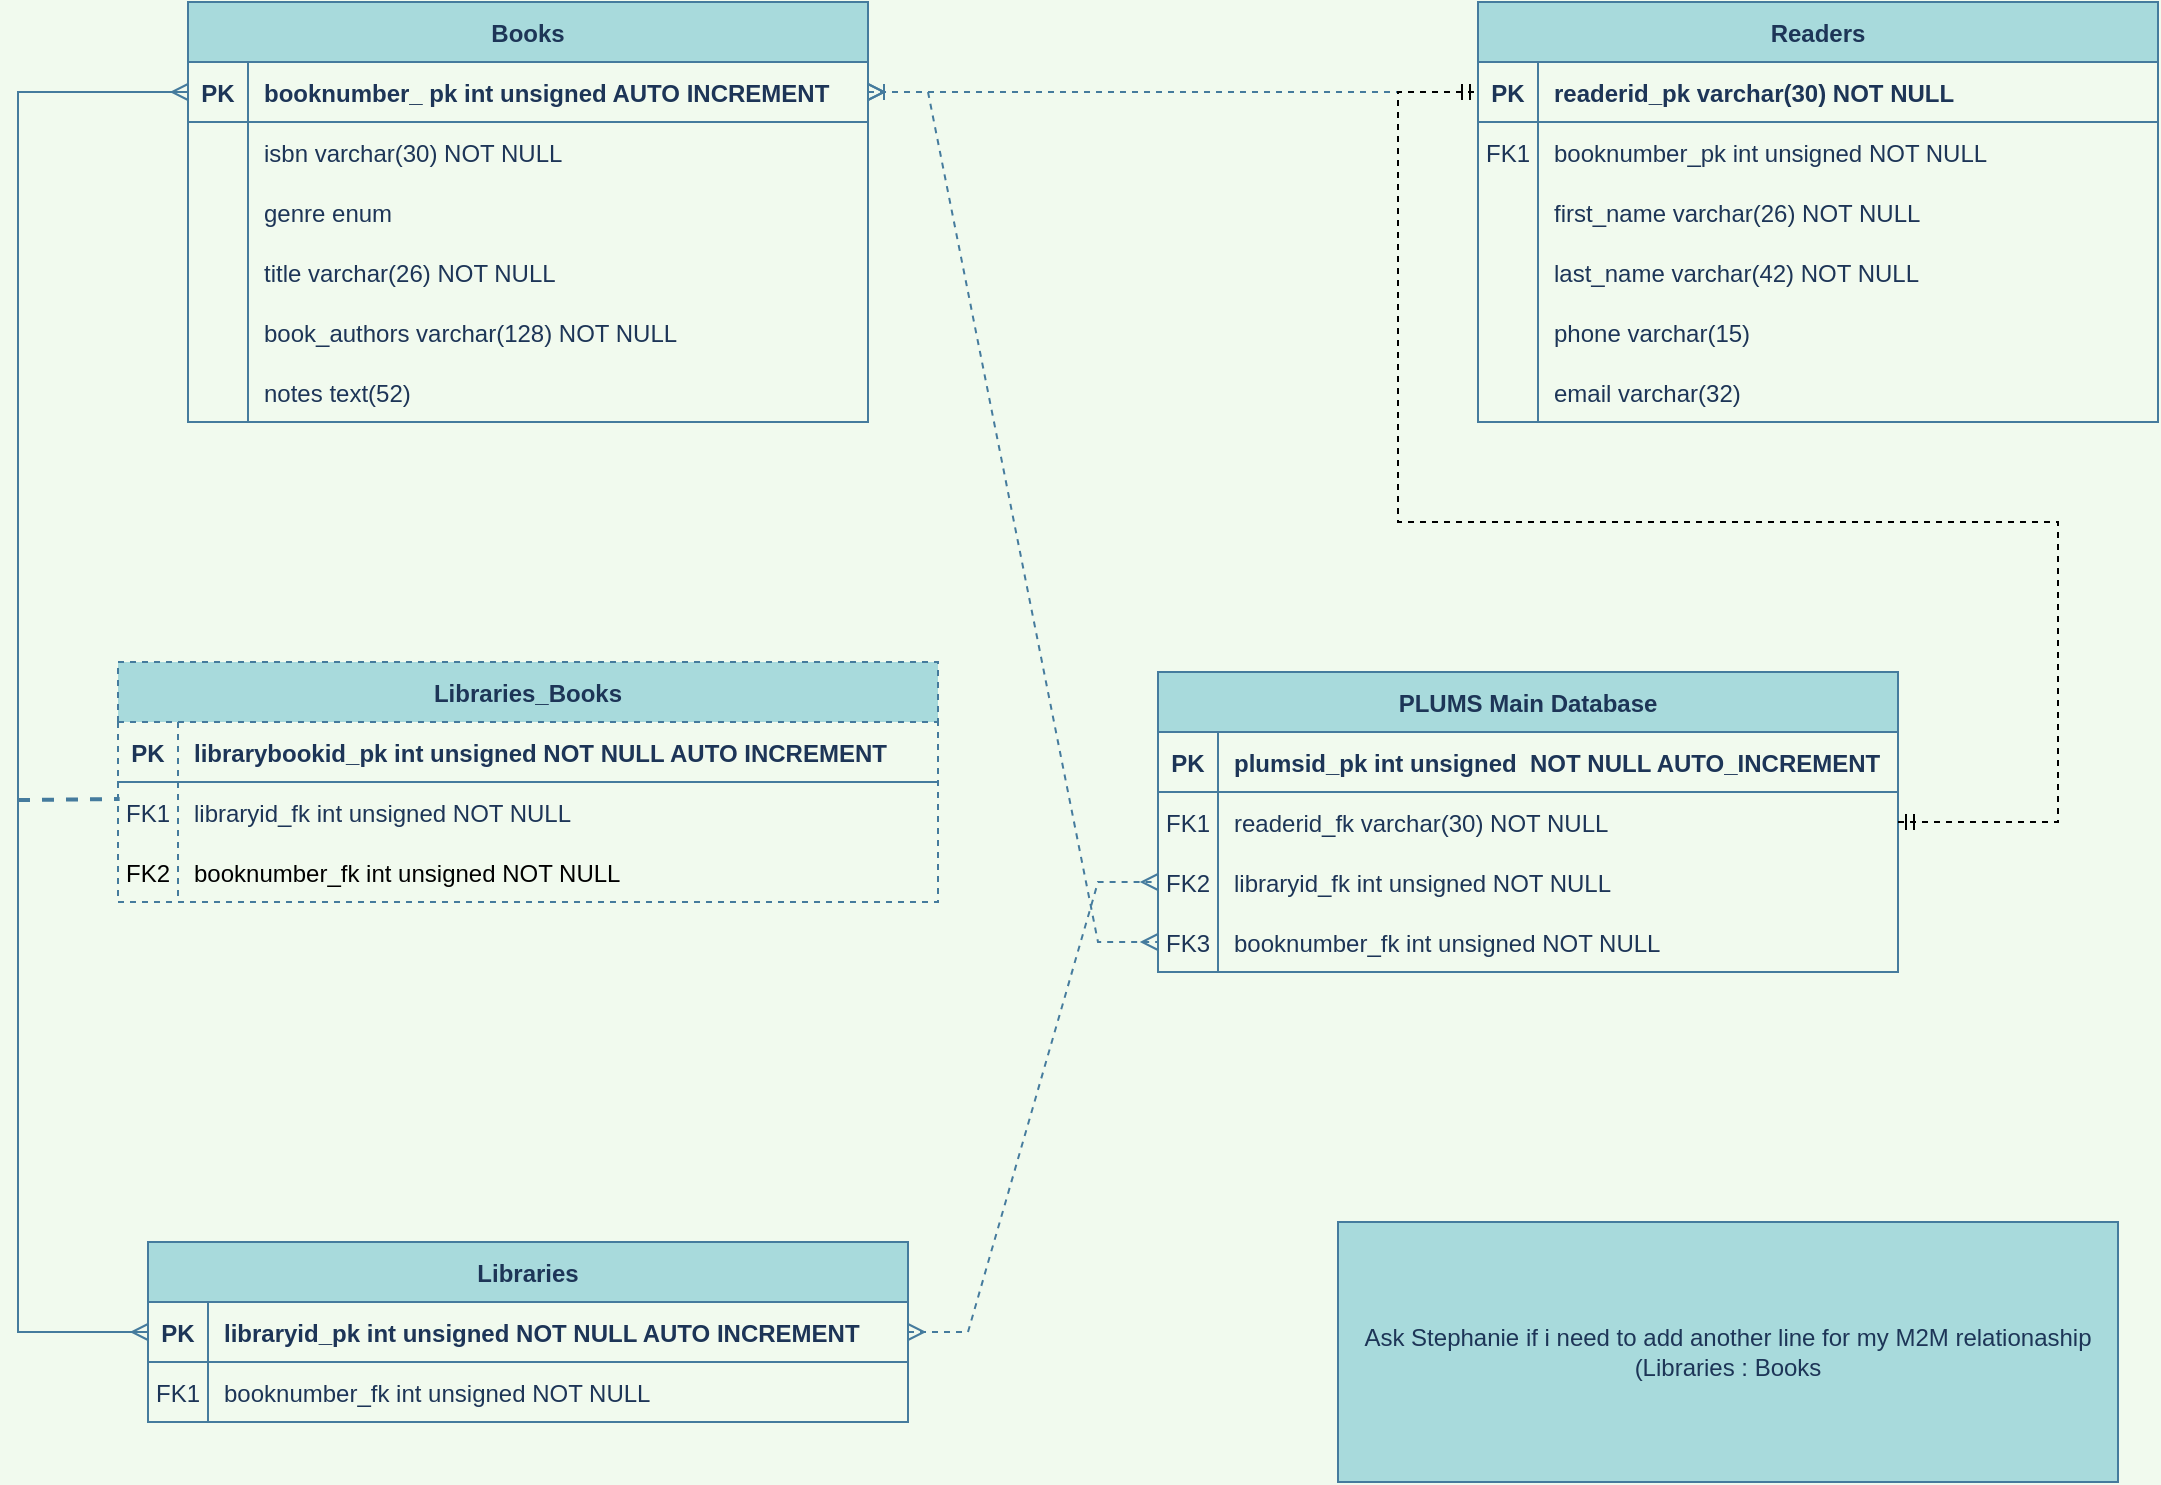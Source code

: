 <mxfile version="20.3.0" type="device"><diagram id="JcVClBlzgXbliVaCouti" name="Original"><mxGraphModel dx="1293" dy="779" grid="1" gridSize="10" guides="1" tooltips="1" connect="1" arrows="1" fold="1" page="1" pageScale="1" pageWidth="1100" pageHeight="850" background="#F1FAEE" math="0" shadow="0"><root><mxCell id="0"/><mxCell id="1" parent="0"/><mxCell id="-IXjWM5p1-uIxQoCe9Jn-77" value="Ask Stephanie if i need to add another line for my M2M relationaship (Libraries : Books" style="rounded=0;whiteSpace=wrap;html=1;strokeColor=#457B9D;fontColor=#1D3557;fillColor=#A8DADC;" parent="1" vertex="1"><mxGeometry x="670" y="640" width="390" height="130" as="geometry"/></mxCell><mxCell id="TLZq3xLd7t5Po26Nq68d-2" value="" style="edgeStyle=orthogonalEdgeStyle;fontSize=12;html=1;endArrow=ERmany;startArrow=ERmany;rounded=0;strokeColor=#457B9D;fontColor=#1D3557;fillColor=#A8DADC;exitX=0;exitY=0.5;exitDx=0;exitDy=0;entryX=0;entryY=0.5;entryDx=0;entryDy=0;" parent="1" source="UynrlQcgMgQX0iD08PY9-2" target="mSaU1a-jOPOYXtZ5UGzE-2" edge="1"><mxGeometry width="100" height="100" relative="1" as="geometry"><mxPoint x="90" y="612" as="sourcePoint"/><mxPoint x="134.22" y="117.31" as="targetPoint"/><Array as="points"><mxPoint x="10" y="695"/><mxPoint x="10" y="75"/></Array></mxGeometry></mxCell><mxCell id="Anw0huRrDDfefSwiczPH-1" value="" style="endArrow=none;html=1;strokeWidth=2;rounded=0;strokeColor=#457B9D;fontColor=#1D3557;fillColor=#A8DADC;dashed=1;entryX=0.002;entryY=0.283;entryDx=0;entryDy=0;entryPerimeter=0;" parent="1" edge="1" target="HUoNJeOXXrr7z0H2Llkl-5"><mxGeometry width="50" height="50" relative="1" as="geometry"><mxPoint x="10" y="429" as="sourcePoint"/><mxPoint x="80" y="429" as="targetPoint"/></mxGeometry></mxCell><mxCell id="y6nBbGl5tpSSRYJaO1py-1" value="" style="edgeStyle=entityRelationEdgeStyle;fontSize=12;html=1;endArrow=none;rounded=0;dashed=1;strokeColor=#457B9D;fontColor=#1D3557;fillColor=#A8DADC;startArrow=ERoneToMany;startFill=0;endFill=0;entryX=0;entryY=0.5;entryDx=0;entryDy=0;" parent="1" source="mSaU1a-jOPOYXtZ5UGzE-2" target="kg8_w0Q97K8l9NPisjEX-2" edge="1"><mxGeometry width="100" height="100" relative="1" as="geometry"><mxPoint x="395" y="115" as="sourcePoint"/><mxPoint x="820" y="115" as="targetPoint"/></mxGeometry></mxCell><mxCell id="OD719izGsOEmzhvPAUZW-2" value="" style="edgeStyle=entityRelationEdgeStyle;fontSize=12;html=1;endArrow=ERmany;startArrow=ERmany;rounded=0;dashed=1;strokeColor=#457B9D;fontColor=#1D3557;fillColor=#A8DADC;entryX=0;entryY=0.5;entryDx=0;entryDy=0;" parent="1" target="Os3-4RHstbFVWeTn3SDb-11" edge="1" source="mSaU1a-jOPOYXtZ5UGzE-2"><mxGeometry width="100" height="100" relative="1" as="geometry"><mxPoint x="395" y="115" as="sourcePoint"/><mxPoint x="440" y="450" as="targetPoint"/></mxGeometry></mxCell><mxCell id="OD719izGsOEmzhvPAUZW-3" value="" style="edgeStyle=entityRelationEdgeStyle;fontSize=12;html=1;endArrow=ERmany;startArrow=ERmany;rounded=0;dashed=1;strokeColor=#457B9D;fontColor=#1D3557;fillColor=#A8DADC;exitX=1;exitY=0.5;exitDx=0;exitDy=0;entryX=0;entryY=0.5;entryDx=0;entryDy=0;" parent="1" source="UynrlQcgMgQX0iD08PY9-2" target="Os3-4RHstbFVWeTn3SDb-8" edge="1"><mxGeometry width="100" height="100" relative="1" as="geometry"><mxPoint x="350" y="615" as="sourcePoint"/><mxPoint x="490" y="430" as="targetPoint"/></mxGeometry></mxCell><mxCell id="Os3-4RHstbFVWeTn3SDb-1" value="PLUMS Main Database" style="shape=table;startSize=30;container=1;collapsible=1;childLayout=tableLayout;fixedRows=1;rowLines=0;fontStyle=1;align=center;resizeLast=1;fillColor=#A8DADC;strokeColor=#457B9D;fontColor=#1D3557;" vertex="1" parent="1"><mxGeometry x="580" y="365" width="370" height="150" as="geometry"/></mxCell><mxCell id="Os3-4RHstbFVWeTn3SDb-2" value="" style="shape=tableRow;horizontal=0;startSize=0;swimlaneHead=0;swimlaneBody=0;fillColor=none;collapsible=0;dropTarget=0;points=[[0,0.5],[1,0.5]];portConstraint=eastwest;top=0;left=0;right=0;bottom=1;strokeColor=#457B9D;fontColor=#1D3557;" vertex="1" parent="Os3-4RHstbFVWeTn3SDb-1"><mxGeometry y="30" width="370" height="30" as="geometry"/></mxCell><mxCell id="Os3-4RHstbFVWeTn3SDb-3" value="PK" style="shape=partialRectangle;connectable=0;fillColor=none;top=0;left=0;bottom=0;right=0;fontStyle=1;overflow=hidden;strokeColor=#457B9D;fontColor=#1D3557;" vertex="1" parent="Os3-4RHstbFVWeTn3SDb-2"><mxGeometry width="30" height="30" as="geometry"><mxRectangle width="30" height="30" as="alternateBounds"/></mxGeometry></mxCell><mxCell id="Os3-4RHstbFVWeTn3SDb-4" value="plumsid_pk int unsigned  NOT NULL AUTO_INCREMENT" style="shape=partialRectangle;connectable=0;fillColor=none;top=0;left=0;bottom=0;right=0;align=left;spacingLeft=6;fontStyle=1;overflow=hidden;strokeColor=#457B9D;fontColor=#1D3557;" vertex="1" parent="Os3-4RHstbFVWeTn3SDb-2"><mxGeometry x="30" width="340" height="30" as="geometry"><mxRectangle width="340" height="30" as="alternateBounds"/></mxGeometry></mxCell><mxCell id="Os3-4RHstbFVWeTn3SDb-5" value="" style="shape=tableRow;horizontal=0;startSize=0;swimlaneHead=0;swimlaneBody=0;fillColor=none;collapsible=0;dropTarget=0;points=[[0,0.5],[1,0.5]];portConstraint=eastwest;top=0;left=0;right=0;bottom=0;strokeColor=#457B9D;fontColor=#1D3557;" vertex="1" parent="Os3-4RHstbFVWeTn3SDb-1"><mxGeometry y="60" width="370" height="30" as="geometry"/></mxCell><mxCell id="Os3-4RHstbFVWeTn3SDb-6" value="FK1" style="shape=partialRectangle;connectable=0;fillColor=none;top=0;left=0;bottom=0;right=0;fontStyle=0;overflow=hidden;strokeColor=#457B9D;fontColor=#1D3557;" vertex="1" parent="Os3-4RHstbFVWeTn3SDb-5"><mxGeometry width="30" height="30" as="geometry"><mxRectangle width="30" height="30" as="alternateBounds"/></mxGeometry></mxCell><mxCell id="Os3-4RHstbFVWeTn3SDb-7" value="readerid_fk varchar(30) NOT NULL" style="shape=partialRectangle;connectable=0;fillColor=none;top=0;left=0;bottom=0;right=0;align=left;spacingLeft=6;fontStyle=0;overflow=hidden;strokeColor=#457B9D;fontColor=#1D3557;" vertex="1" parent="Os3-4RHstbFVWeTn3SDb-5"><mxGeometry x="30" width="340" height="30" as="geometry"><mxRectangle width="340" height="30" as="alternateBounds"/></mxGeometry></mxCell><mxCell id="Os3-4RHstbFVWeTn3SDb-8" value="" style="shape=tableRow;horizontal=0;startSize=0;swimlaneHead=0;swimlaneBody=0;fillColor=none;collapsible=0;dropTarget=0;points=[[0,0.5],[1,0.5]];portConstraint=eastwest;top=0;left=0;right=0;bottom=0;strokeColor=#457B9D;fontColor=#1D3557;" vertex="1" parent="Os3-4RHstbFVWeTn3SDb-1"><mxGeometry y="90" width="370" height="30" as="geometry"/></mxCell><mxCell id="Os3-4RHstbFVWeTn3SDb-9" value="FK2" style="shape=partialRectangle;connectable=0;fillColor=none;top=0;left=0;bottom=0;right=0;fontStyle=0;overflow=hidden;strokeColor=#457B9D;fontColor=#1D3557;" vertex="1" parent="Os3-4RHstbFVWeTn3SDb-8"><mxGeometry width="30" height="30" as="geometry"><mxRectangle width="30" height="30" as="alternateBounds"/></mxGeometry></mxCell><mxCell id="Os3-4RHstbFVWeTn3SDb-10" value="libraryid_fk int unsigned NOT NULL" style="shape=partialRectangle;connectable=0;fillColor=none;top=0;left=0;bottom=0;right=0;align=left;spacingLeft=6;fontStyle=0;overflow=hidden;strokeColor=#457B9D;fontColor=#1D3557;" vertex="1" parent="Os3-4RHstbFVWeTn3SDb-8"><mxGeometry x="30" width="340" height="30" as="geometry"><mxRectangle width="340" height="30" as="alternateBounds"/></mxGeometry></mxCell><mxCell id="Os3-4RHstbFVWeTn3SDb-11" value="" style="shape=tableRow;horizontal=0;startSize=0;swimlaneHead=0;swimlaneBody=0;fillColor=none;collapsible=0;dropTarget=0;points=[[0,0.5],[1,0.5]];portConstraint=eastwest;top=0;left=0;right=0;bottom=0;strokeColor=#457B9D;fontColor=#1D3557;" vertex="1" parent="Os3-4RHstbFVWeTn3SDb-1"><mxGeometry y="120" width="370" height="30" as="geometry"/></mxCell><mxCell id="Os3-4RHstbFVWeTn3SDb-12" value="FK3" style="shape=partialRectangle;connectable=0;fillColor=none;top=0;left=0;bottom=0;right=0;fontStyle=0;overflow=hidden;strokeColor=#457B9D;fontColor=#1D3557;" vertex="1" parent="Os3-4RHstbFVWeTn3SDb-11"><mxGeometry width="30" height="30" as="geometry"><mxRectangle width="30" height="30" as="alternateBounds"/></mxGeometry></mxCell><mxCell id="Os3-4RHstbFVWeTn3SDb-13" value="booknumber_fk int unsigned NOT NULL" style="shape=partialRectangle;connectable=0;fillColor=none;top=0;left=0;bottom=0;right=0;align=left;spacingLeft=6;fontStyle=0;overflow=hidden;strokeColor=#457B9D;fontColor=#1D3557;" vertex="1" parent="Os3-4RHstbFVWeTn3SDb-11"><mxGeometry x="30" width="340" height="30" as="geometry"><mxRectangle width="340" height="30" as="alternateBounds"/></mxGeometry></mxCell><mxCell id="Os3-4RHstbFVWeTn3SDb-14" value="" style="edgeStyle=orthogonalEdgeStyle;fontSize=12;html=1;endArrow=ERmandOne;startArrow=ERmandOne;rounded=0;dashed=1;entryX=0;entryY=0.5;entryDx=0;entryDy=0;" edge="1" parent="1" source="Os3-4RHstbFVWeTn3SDb-5" target="kg8_w0Q97K8l9NPisjEX-2"><mxGeometry width="100" height="100" relative="1" as="geometry"><mxPoint x="970" y="440" as="sourcePoint"/><mxPoint x="820" y="145" as="targetPoint"/><Array as="points"><mxPoint x="1030" y="440"/><mxPoint x="1030" y="290"/><mxPoint x="700" y="290"/><mxPoint x="700" y="75"/></Array></mxGeometry></mxCell><mxCell id="kg8_w0Q97K8l9NPisjEX-1" value="Readers" style="shape=table;startSize=30;container=1;collapsible=1;childLayout=tableLayout;fixedRows=1;rowLines=0;fontStyle=1;align=center;resizeLast=1;fillColor=#A8DADC;strokeColor=#457B9D;fontColor=#1D3557;" vertex="1" parent="1"><mxGeometry x="740" y="30" width="340" height="210" as="geometry"/></mxCell><mxCell id="kg8_w0Q97K8l9NPisjEX-2" value="" style="shape=partialRectangle;collapsible=0;dropTarget=0;pointerEvents=0;fillColor=none;points=[[0,0.5],[1,0.5]];portConstraint=eastwest;top=0;left=0;right=0;bottom=1;strokeColor=#457B9D;fontColor=#1D3557;" vertex="1" parent="kg8_w0Q97K8l9NPisjEX-1"><mxGeometry y="30" width="340" height="30" as="geometry"/></mxCell><mxCell id="kg8_w0Q97K8l9NPisjEX-3" value="PK" style="shape=partialRectangle;overflow=hidden;connectable=0;fillColor=none;top=0;left=0;bottom=0;right=0;fontStyle=1;strokeColor=#457B9D;fontColor=#1D3557;" vertex="1" parent="kg8_w0Q97K8l9NPisjEX-2"><mxGeometry width="30" height="30" as="geometry"><mxRectangle width="30" height="30" as="alternateBounds"/></mxGeometry></mxCell><mxCell id="kg8_w0Q97K8l9NPisjEX-4" value="readerid_pk varchar(30) NOT NULL" style="shape=partialRectangle;overflow=hidden;connectable=0;fillColor=none;top=0;left=0;bottom=0;right=0;align=left;spacingLeft=6;fontStyle=1;strokeColor=#457B9D;fontColor=#1D3557;" vertex="1" parent="kg8_w0Q97K8l9NPisjEX-2"><mxGeometry x="30" width="310" height="30" as="geometry"><mxRectangle width="310" height="30" as="alternateBounds"/></mxGeometry></mxCell><mxCell id="kg8_w0Q97K8l9NPisjEX-5" value="" style="shape=partialRectangle;collapsible=0;dropTarget=0;pointerEvents=0;fillColor=none;points=[[0,0.5],[1,0.5]];portConstraint=eastwest;top=0;left=0;right=0;bottom=0;strokeColor=#457B9D;fontColor=#1D3557;" vertex="1" parent="kg8_w0Q97K8l9NPisjEX-1"><mxGeometry y="60" width="340" height="30" as="geometry"/></mxCell><mxCell id="kg8_w0Q97K8l9NPisjEX-6" value="FK1" style="shape=partialRectangle;overflow=hidden;connectable=0;fillColor=none;top=0;left=0;bottom=0;right=0;strokeColor=#457B9D;fontColor=#1D3557;" vertex="1" parent="kg8_w0Q97K8l9NPisjEX-5"><mxGeometry width="30" height="30" as="geometry"><mxRectangle width="30" height="30" as="alternateBounds"/></mxGeometry></mxCell><mxCell id="kg8_w0Q97K8l9NPisjEX-7" value="booknumber_pk int unsigned NOT NULL" style="shape=partialRectangle;overflow=hidden;connectable=0;fillColor=none;top=0;left=0;bottom=0;right=0;align=left;spacingLeft=6;strokeColor=#457B9D;fontColor=#1D3557;" vertex="1" parent="kg8_w0Q97K8l9NPisjEX-5"><mxGeometry x="30" width="310" height="30" as="geometry"><mxRectangle width="310" height="30" as="alternateBounds"/></mxGeometry></mxCell><mxCell id="kg8_w0Q97K8l9NPisjEX-8" value="" style="shape=tableRow;horizontal=0;startSize=0;swimlaneHead=0;swimlaneBody=0;fillColor=none;collapsible=0;dropTarget=0;points=[[0,0.5],[1,0.5]];portConstraint=eastwest;top=0;left=0;right=0;bottom=0;strokeColor=#457B9D;fontColor=#1D3557;" vertex="1" parent="kg8_w0Q97K8l9NPisjEX-1"><mxGeometry y="90" width="340" height="30" as="geometry"/></mxCell><mxCell id="kg8_w0Q97K8l9NPisjEX-9" value="" style="shape=partialRectangle;connectable=0;fillColor=none;top=0;left=0;bottom=0;right=0;editable=1;overflow=hidden;strokeColor=#457B9D;fontColor=#1D3557;" vertex="1" parent="kg8_w0Q97K8l9NPisjEX-8"><mxGeometry width="30" height="30" as="geometry"><mxRectangle width="30" height="30" as="alternateBounds"/></mxGeometry></mxCell><mxCell id="kg8_w0Q97K8l9NPisjEX-10" value="first_name varchar(26) NOT NULL" style="shape=partialRectangle;connectable=0;fillColor=none;top=0;left=0;bottom=0;right=0;align=left;spacingLeft=6;overflow=hidden;strokeColor=#457B9D;fontColor=#1D3557;" vertex="1" parent="kg8_w0Q97K8l9NPisjEX-8"><mxGeometry x="30" width="310" height="30" as="geometry"><mxRectangle width="310" height="30" as="alternateBounds"/></mxGeometry></mxCell><mxCell id="kg8_w0Q97K8l9NPisjEX-11" value="" style="shape=tableRow;horizontal=0;startSize=0;swimlaneHead=0;swimlaneBody=0;fillColor=none;collapsible=0;dropTarget=0;points=[[0,0.5],[1,0.5]];portConstraint=eastwest;top=0;left=0;right=0;bottom=0;strokeColor=#457B9D;fontColor=#1D3557;" vertex="1" parent="kg8_w0Q97K8l9NPisjEX-1"><mxGeometry y="120" width="340" height="30" as="geometry"/></mxCell><mxCell id="kg8_w0Q97K8l9NPisjEX-12" value="" style="shape=partialRectangle;connectable=0;fillColor=none;top=0;left=0;bottom=0;right=0;editable=1;overflow=hidden;strokeColor=#457B9D;fontColor=#1D3557;" vertex="1" parent="kg8_w0Q97K8l9NPisjEX-11"><mxGeometry width="30" height="30" as="geometry"><mxRectangle width="30" height="30" as="alternateBounds"/></mxGeometry></mxCell><mxCell id="kg8_w0Q97K8l9NPisjEX-13" value="last_name varchar(42) NOT NULL" style="shape=partialRectangle;connectable=0;fillColor=none;top=0;left=0;bottom=0;right=0;align=left;spacingLeft=6;overflow=hidden;strokeColor=#457B9D;fontColor=#1D3557;" vertex="1" parent="kg8_w0Q97K8l9NPisjEX-11"><mxGeometry x="30" width="310" height="30" as="geometry"><mxRectangle width="310" height="30" as="alternateBounds"/></mxGeometry></mxCell><mxCell id="kg8_w0Q97K8l9NPisjEX-14" value="" style="shape=tableRow;horizontal=0;startSize=0;swimlaneHead=0;swimlaneBody=0;fillColor=none;collapsible=0;dropTarget=0;points=[[0,0.5],[1,0.5]];portConstraint=eastwest;top=0;left=0;right=0;bottom=0;strokeColor=#457B9D;fontColor=#1D3557;" vertex="1" parent="kg8_w0Q97K8l9NPisjEX-1"><mxGeometry y="150" width="340" height="30" as="geometry"/></mxCell><mxCell id="kg8_w0Q97K8l9NPisjEX-15" value="" style="shape=partialRectangle;connectable=0;fillColor=none;top=0;left=0;bottom=0;right=0;editable=1;overflow=hidden;strokeColor=#457B9D;fontColor=#1D3557;" vertex="1" parent="kg8_w0Q97K8l9NPisjEX-14"><mxGeometry width="30" height="30" as="geometry"><mxRectangle width="30" height="30" as="alternateBounds"/></mxGeometry></mxCell><mxCell id="kg8_w0Q97K8l9NPisjEX-16" value="phone varchar(15)" style="shape=partialRectangle;connectable=0;fillColor=none;top=0;left=0;bottom=0;right=0;align=left;spacingLeft=6;overflow=hidden;strokeColor=#457B9D;fontColor=#1D3557;" vertex="1" parent="kg8_w0Q97K8l9NPisjEX-14"><mxGeometry x="30" width="310" height="30" as="geometry"><mxRectangle width="310" height="30" as="alternateBounds"/></mxGeometry></mxCell><mxCell id="kg8_w0Q97K8l9NPisjEX-17" value="" style="shape=tableRow;horizontal=0;startSize=0;swimlaneHead=0;swimlaneBody=0;fillColor=none;collapsible=0;dropTarget=0;points=[[0,0.5],[1,0.5]];portConstraint=eastwest;top=0;left=0;right=0;bottom=0;strokeColor=#457B9D;fontColor=#1D3557;" vertex="1" parent="kg8_w0Q97K8l9NPisjEX-1"><mxGeometry y="180" width="340" height="30" as="geometry"/></mxCell><mxCell id="kg8_w0Q97K8l9NPisjEX-18" value="" style="shape=partialRectangle;connectable=0;fillColor=none;top=0;left=0;bottom=0;right=0;editable=1;overflow=hidden;strokeColor=#457B9D;fontColor=#1D3557;" vertex="1" parent="kg8_w0Q97K8l9NPisjEX-17"><mxGeometry width="30" height="30" as="geometry"><mxRectangle width="30" height="30" as="alternateBounds"/></mxGeometry></mxCell><mxCell id="kg8_w0Q97K8l9NPisjEX-19" value="email varchar(32)" style="shape=partialRectangle;connectable=0;fillColor=none;top=0;left=0;bottom=0;right=0;align=left;spacingLeft=6;overflow=hidden;strokeColor=#457B9D;fontColor=#1D3557;" vertex="1" parent="kg8_w0Q97K8l9NPisjEX-17"><mxGeometry x="30" width="310" height="30" as="geometry"><mxRectangle width="310" height="30" as="alternateBounds"/></mxGeometry></mxCell><mxCell id="UynrlQcgMgQX0iD08PY9-1" value="Libraries" style="shape=table;startSize=30;container=1;collapsible=1;childLayout=tableLayout;fixedRows=1;rowLines=0;fontStyle=1;align=center;resizeLast=1;fillColor=#A8DADC;strokeColor=#457B9D;fontColor=#1D3557;" vertex="1" parent="1"><mxGeometry x="75" y="650" width="380" height="90" as="geometry"/></mxCell><mxCell id="UynrlQcgMgQX0iD08PY9-2" value="" style="shape=partialRectangle;collapsible=0;dropTarget=0;pointerEvents=0;fillColor=none;points=[[0,0.5],[1,0.5]];portConstraint=eastwest;top=0;left=0;right=0;bottom=1;strokeColor=#457B9D;fontColor=#1D3557;" vertex="1" parent="UynrlQcgMgQX0iD08PY9-1"><mxGeometry y="30" width="380" height="30" as="geometry"/></mxCell><mxCell id="UynrlQcgMgQX0iD08PY9-3" value="PK" style="shape=partialRectangle;overflow=hidden;connectable=0;fillColor=none;top=0;left=0;bottom=0;right=0;fontStyle=1;strokeColor=#457B9D;fontColor=#1D3557;" vertex="1" parent="UynrlQcgMgQX0iD08PY9-2"><mxGeometry width="30" height="30" as="geometry"><mxRectangle width="30" height="30" as="alternateBounds"/></mxGeometry></mxCell><mxCell id="UynrlQcgMgQX0iD08PY9-4" value="libraryid_pk int unsigned NOT NULL AUTO INCREMENT" style="shape=partialRectangle;overflow=hidden;connectable=0;fillColor=none;top=0;left=0;bottom=0;right=0;align=left;spacingLeft=6;fontStyle=1;strokeColor=#457B9D;fontColor=#1D3557;" vertex="1" parent="UynrlQcgMgQX0iD08PY9-2"><mxGeometry x="30" width="350" height="30" as="geometry"><mxRectangle width="350" height="30" as="alternateBounds"/></mxGeometry></mxCell><mxCell id="UynrlQcgMgQX0iD08PY9-5" value="" style="shape=partialRectangle;collapsible=0;dropTarget=0;pointerEvents=0;fillColor=none;points=[[0,0.5],[1,0.5]];portConstraint=eastwest;top=0;left=0;right=0;bottom=0;strokeColor=#457B9D;fontColor=#1D3557;" vertex="1" parent="UynrlQcgMgQX0iD08PY9-1"><mxGeometry y="60" width="380" height="30" as="geometry"/></mxCell><mxCell id="UynrlQcgMgQX0iD08PY9-6" value="FK1" style="shape=partialRectangle;overflow=hidden;connectable=0;fillColor=none;top=0;left=0;bottom=0;right=0;strokeColor=#457B9D;fontColor=#1D3557;" vertex="1" parent="UynrlQcgMgQX0iD08PY9-5"><mxGeometry width="30" height="30" as="geometry"><mxRectangle width="30" height="30" as="alternateBounds"/></mxGeometry></mxCell><mxCell id="UynrlQcgMgQX0iD08PY9-7" value="booknumber_fk int unsigned NOT NULL" style="shape=partialRectangle;overflow=hidden;connectable=0;fillColor=none;top=0;left=0;bottom=0;right=0;align=left;spacingLeft=6;strokeColor=#457B9D;fontColor=#1D3557;" vertex="1" parent="UynrlQcgMgQX0iD08PY9-5"><mxGeometry x="30" width="350" height="30" as="geometry"><mxRectangle width="350" height="30" as="alternateBounds"/></mxGeometry></mxCell><mxCell id="HUoNJeOXXrr7z0H2Llkl-1" value="Libraries_Books" style="shape=table;startSize=30;container=1;collapsible=1;childLayout=tableLayout;fixedRows=1;rowLines=0;fontStyle=1;align=center;resizeLast=1;dashed=1;fillColor=#A8DADC;strokeColor=#457B9D;fontColor=#1D3557;" vertex="1" parent="1"><mxGeometry x="60" y="360" width="410" height="120" as="geometry"/></mxCell><mxCell id="HUoNJeOXXrr7z0H2Llkl-2" value="" style="shape=tableRow;horizontal=0;startSize=0;swimlaneHead=0;swimlaneBody=0;fillColor=none;collapsible=0;dropTarget=0;points=[[0,0.5],[1,0.5]];portConstraint=eastwest;top=0;left=0;right=0;bottom=1;strokeColor=#457B9D;fontColor=#1D3557;" vertex="1" parent="HUoNJeOXXrr7z0H2Llkl-1"><mxGeometry y="30" width="410" height="30" as="geometry"/></mxCell><mxCell id="HUoNJeOXXrr7z0H2Llkl-3" value="PK" style="shape=partialRectangle;connectable=0;fillColor=none;top=0;left=0;bottom=0;right=0;fontStyle=1;overflow=hidden;strokeColor=#457B9D;fontColor=#1D3557;" vertex="1" parent="HUoNJeOXXrr7z0H2Llkl-2"><mxGeometry width="30" height="30" as="geometry"><mxRectangle width="30" height="30" as="alternateBounds"/></mxGeometry></mxCell><mxCell id="HUoNJeOXXrr7z0H2Llkl-4" value="librarybookid_pk int unsigned NOT NULL AUTO INCREMENT" style="shape=partialRectangle;connectable=0;fillColor=none;top=0;left=0;bottom=0;right=0;align=left;spacingLeft=6;fontStyle=1;overflow=hidden;strokeColor=#457B9D;fontColor=#1D3557;" vertex="1" parent="HUoNJeOXXrr7z0H2Llkl-2"><mxGeometry x="30" width="380" height="30" as="geometry"><mxRectangle width="380" height="30" as="alternateBounds"/></mxGeometry></mxCell><mxCell id="HUoNJeOXXrr7z0H2Llkl-5" value="" style="shape=tableRow;horizontal=0;startSize=0;swimlaneHead=0;swimlaneBody=0;fillColor=none;collapsible=0;dropTarget=0;points=[[0,0.5],[1,0.5]];portConstraint=eastwest;top=0;left=0;right=0;bottom=0;strokeColor=#457B9D;fontColor=#1D3557;" vertex="1" parent="HUoNJeOXXrr7z0H2Llkl-1"><mxGeometry y="60" width="410" height="30" as="geometry"/></mxCell><mxCell id="HUoNJeOXXrr7z0H2Llkl-6" value="FK1" style="shape=partialRectangle;connectable=0;fillColor=none;top=0;left=0;bottom=0;right=0;fontStyle=0;overflow=hidden;strokeColor=#457B9D;fontColor=#1D3557;" vertex="1" parent="HUoNJeOXXrr7z0H2Llkl-5"><mxGeometry width="30" height="30" as="geometry"><mxRectangle width="30" height="30" as="alternateBounds"/></mxGeometry></mxCell><mxCell id="HUoNJeOXXrr7z0H2Llkl-7" value="libraryid_fk int unsigned NOT NULL" style="shape=partialRectangle;connectable=0;fillColor=none;top=0;left=0;bottom=0;right=0;align=left;spacingLeft=6;fontStyle=0;overflow=hidden;strokeColor=#457B9D;fontColor=#1D3557;" vertex="1" parent="HUoNJeOXXrr7z0H2Llkl-5"><mxGeometry x="30" width="380" height="30" as="geometry"><mxRectangle width="380" height="30" as="alternateBounds"/></mxGeometry></mxCell><mxCell id="HUoNJeOXXrr7z0H2Llkl-8" value="" style="shape=tableRow;horizontal=0;startSize=0;swimlaneHead=0;swimlaneBody=0;fillColor=none;collapsible=0;dropTarget=0;points=[[0,0.5],[1,0.5]];portConstraint=eastwest;top=0;left=0;right=0;bottom=0;" vertex="1" parent="HUoNJeOXXrr7z0H2Llkl-1"><mxGeometry y="90" width="410" height="30" as="geometry"/></mxCell><mxCell id="HUoNJeOXXrr7z0H2Llkl-9" value="FK2" style="shape=partialRectangle;connectable=0;fillColor=none;top=0;left=0;bottom=0;right=0;fontStyle=0;overflow=hidden;" vertex="1" parent="HUoNJeOXXrr7z0H2Llkl-8"><mxGeometry width="30" height="30" as="geometry"><mxRectangle width="30" height="30" as="alternateBounds"/></mxGeometry></mxCell><mxCell id="HUoNJeOXXrr7z0H2Llkl-10" value="booknumber_fk int unsigned NOT NULL" style="shape=partialRectangle;connectable=0;fillColor=none;top=0;left=0;bottom=0;right=0;align=left;spacingLeft=6;fontStyle=0;overflow=hidden;" vertex="1" parent="HUoNJeOXXrr7z0H2Llkl-8"><mxGeometry x="30" width="380" height="30" as="geometry"><mxRectangle width="380" height="30" as="alternateBounds"/></mxGeometry></mxCell><mxCell id="mSaU1a-jOPOYXtZ5UGzE-1" value="Books" style="shape=table;startSize=30;container=1;collapsible=1;childLayout=tableLayout;fixedRows=1;rowLines=0;fontStyle=1;align=center;resizeLast=1;fillColor=#A8DADC;strokeColor=#457B9D;fontColor=#1D3557;" vertex="1" parent="1"><mxGeometry x="95" y="30" width="340" height="210" as="geometry"/></mxCell><mxCell id="mSaU1a-jOPOYXtZ5UGzE-2" value="" style="shape=partialRectangle;collapsible=0;dropTarget=0;pointerEvents=0;fillColor=none;points=[[0,0.5],[1,0.5]];portConstraint=eastwest;top=0;left=0;right=0;bottom=1;strokeColor=#457B9D;fontColor=#1D3557;" vertex="1" parent="mSaU1a-jOPOYXtZ5UGzE-1"><mxGeometry y="30" width="340" height="30" as="geometry"/></mxCell><mxCell id="mSaU1a-jOPOYXtZ5UGzE-3" value="PK" style="shape=partialRectangle;overflow=hidden;connectable=0;fillColor=none;top=0;left=0;bottom=0;right=0;fontStyle=1;strokeColor=#457B9D;fontColor=#1D3557;" vertex="1" parent="mSaU1a-jOPOYXtZ5UGzE-2"><mxGeometry width="30" height="30" as="geometry"><mxRectangle width="30" height="30" as="alternateBounds"/></mxGeometry></mxCell><mxCell id="mSaU1a-jOPOYXtZ5UGzE-4" value="booknumber_ pk int unsigned AUTO INCREMENT" style="shape=partialRectangle;overflow=hidden;connectable=0;fillColor=none;top=0;left=0;bottom=0;right=0;align=left;spacingLeft=6;fontStyle=1;strokeColor=#457B9D;fontColor=#1D3557;" vertex="1" parent="mSaU1a-jOPOYXtZ5UGzE-2"><mxGeometry x="30" width="310" height="30" as="geometry"><mxRectangle width="310" height="30" as="alternateBounds"/></mxGeometry></mxCell><mxCell id="mSaU1a-jOPOYXtZ5UGzE-5" value="" style="shape=partialRectangle;collapsible=0;dropTarget=0;pointerEvents=0;fillColor=none;points=[[0,0.5],[1,0.5]];portConstraint=eastwest;top=0;left=0;right=0;bottom=0;strokeColor=#457B9D;fontColor=#1D3557;" vertex="1" parent="mSaU1a-jOPOYXtZ5UGzE-1"><mxGeometry y="60" width="340" height="30" as="geometry"/></mxCell><mxCell id="mSaU1a-jOPOYXtZ5UGzE-6" value="" style="shape=partialRectangle;overflow=hidden;connectable=0;fillColor=none;top=0;left=0;bottom=0;right=0;strokeColor=#457B9D;fontColor=#1D3557;" vertex="1" parent="mSaU1a-jOPOYXtZ5UGzE-5"><mxGeometry width="30" height="30" as="geometry"><mxRectangle width="30" height="30" as="alternateBounds"/></mxGeometry></mxCell><mxCell id="mSaU1a-jOPOYXtZ5UGzE-7" value="isbn varchar(30) NOT NULL" style="shape=partialRectangle;overflow=hidden;connectable=0;fillColor=none;top=0;left=0;bottom=0;right=0;align=left;spacingLeft=6;strokeColor=#457B9D;fontColor=#1D3557;" vertex="1" parent="mSaU1a-jOPOYXtZ5UGzE-5"><mxGeometry x="30" width="310" height="30" as="geometry"><mxRectangle width="310" height="30" as="alternateBounds"/></mxGeometry></mxCell><mxCell id="mSaU1a-jOPOYXtZ5UGzE-8" value="" style="shape=tableRow;horizontal=0;startSize=0;swimlaneHead=0;swimlaneBody=0;fillColor=none;collapsible=0;dropTarget=0;points=[[0,0.5],[1,0.5]];portConstraint=eastwest;top=0;left=0;right=0;bottom=0;strokeColor=#457B9D;fontColor=#1D3557;" vertex="1" parent="mSaU1a-jOPOYXtZ5UGzE-1"><mxGeometry y="90" width="340" height="30" as="geometry"/></mxCell><mxCell id="mSaU1a-jOPOYXtZ5UGzE-9" value="" style="shape=partialRectangle;connectable=0;fillColor=none;top=0;left=0;bottom=0;right=0;editable=1;overflow=hidden;strokeColor=#457B9D;fontColor=#1D3557;" vertex="1" parent="mSaU1a-jOPOYXtZ5UGzE-8"><mxGeometry width="30" height="30" as="geometry"><mxRectangle width="30" height="30" as="alternateBounds"/></mxGeometry></mxCell><mxCell id="mSaU1a-jOPOYXtZ5UGzE-10" value="genre enum" style="shape=partialRectangle;connectable=0;fillColor=none;top=0;left=0;bottom=0;right=0;align=left;spacingLeft=6;overflow=hidden;strokeColor=#457B9D;fontColor=#1D3557;" vertex="1" parent="mSaU1a-jOPOYXtZ5UGzE-8"><mxGeometry x="30" width="310" height="30" as="geometry"><mxRectangle width="310" height="30" as="alternateBounds"/></mxGeometry></mxCell><mxCell id="mSaU1a-jOPOYXtZ5UGzE-11" value="" style="shape=tableRow;horizontal=0;startSize=0;swimlaneHead=0;swimlaneBody=0;fillColor=none;collapsible=0;dropTarget=0;points=[[0,0.5],[1,0.5]];portConstraint=eastwest;top=0;left=0;right=0;bottom=0;strokeColor=#457B9D;fontColor=#1D3557;" vertex="1" parent="mSaU1a-jOPOYXtZ5UGzE-1"><mxGeometry y="120" width="340" height="30" as="geometry"/></mxCell><mxCell id="mSaU1a-jOPOYXtZ5UGzE-12" value="" style="shape=partialRectangle;connectable=0;fillColor=none;top=0;left=0;bottom=0;right=0;editable=1;overflow=hidden;strokeColor=#457B9D;fontColor=#1D3557;" vertex="1" parent="mSaU1a-jOPOYXtZ5UGzE-11"><mxGeometry width="30" height="30" as="geometry"><mxRectangle width="30" height="30" as="alternateBounds"/></mxGeometry></mxCell><mxCell id="mSaU1a-jOPOYXtZ5UGzE-13" value="title varchar(26) NOT NULL" style="shape=partialRectangle;connectable=0;fillColor=none;top=0;left=0;bottom=0;right=0;align=left;spacingLeft=6;overflow=hidden;strokeColor=#457B9D;fontColor=#1D3557;" vertex="1" parent="mSaU1a-jOPOYXtZ5UGzE-11"><mxGeometry x="30" width="310" height="30" as="geometry"><mxRectangle width="310" height="30" as="alternateBounds"/></mxGeometry></mxCell><mxCell id="mSaU1a-jOPOYXtZ5UGzE-14" value="" style="shape=tableRow;horizontal=0;startSize=0;swimlaneHead=0;swimlaneBody=0;fillColor=none;collapsible=0;dropTarget=0;points=[[0,0.5],[1,0.5]];portConstraint=eastwest;top=0;left=0;right=0;bottom=0;strokeColor=#457B9D;fontColor=#1D3557;" vertex="1" parent="mSaU1a-jOPOYXtZ5UGzE-1"><mxGeometry y="150" width="340" height="30" as="geometry"/></mxCell><mxCell id="mSaU1a-jOPOYXtZ5UGzE-15" value="" style="shape=partialRectangle;connectable=0;fillColor=none;top=0;left=0;bottom=0;right=0;editable=1;overflow=hidden;strokeColor=#457B9D;fontColor=#1D3557;" vertex="1" parent="mSaU1a-jOPOYXtZ5UGzE-14"><mxGeometry width="30" height="30" as="geometry"><mxRectangle width="30" height="30" as="alternateBounds"/></mxGeometry></mxCell><mxCell id="mSaU1a-jOPOYXtZ5UGzE-16" value="book_authors varchar(128) NOT NULL" style="shape=partialRectangle;connectable=0;fillColor=none;top=0;left=0;bottom=0;right=0;align=left;spacingLeft=6;overflow=hidden;strokeColor=#457B9D;fontColor=#1D3557;" vertex="1" parent="mSaU1a-jOPOYXtZ5UGzE-14"><mxGeometry x="30" width="310" height="30" as="geometry"><mxRectangle width="310" height="30" as="alternateBounds"/></mxGeometry></mxCell><mxCell id="mSaU1a-jOPOYXtZ5UGzE-17" value="" style="shape=tableRow;horizontal=0;startSize=0;swimlaneHead=0;swimlaneBody=0;fillColor=none;collapsible=0;dropTarget=0;points=[[0,0.5],[1,0.5]];portConstraint=eastwest;top=0;left=0;right=0;bottom=0;strokeColor=#457B9D;fontColor=#1D3557;" vertex="1" parent="mSaU1a-jOPOYXtZ5UGzE-1"><mxGeometry y="180" width="340" height="30" as="geometry"/></mxCell><mxCell id="mSaU1a-jOPOYXtZ5UGzE-18" value="" style="shape=partialRectangle;connectable=0;fillColor=none;top=0;left=0;bottom=0;right=0;editable=1;overflow=hidden;strokeColor=#457B9D;fontColor=#1D3557;" vertex="1" parent="mSaU1a-jOPOYXtZ5UGzE-17"><mxGeometry width="30" height="30" as="geometry"><mxRectangle width="30" height="30" as="alternateBounds"/></mxGeometry></mxCell><mxCell id="mSaU1a-jOPOYXtZ5UGzE-19" value="notes text(52) " style="shape=partialRectangle;connectable=0;fillColor=none;top=0;left=0;bottom=0;right=0;align=left;spacingLeft=6;overflow=hidden;strokeColor=#457B9D;fontColor=#1D3557;" vertex="1" parent="mSaU1a-jOPOYXtZ5UGzE-17"><mxGeometry x="30" width="310" height="30" as="geometry"><mxRectangle width="310" height="30" as="alternateBounds"/></mxGeometry></mxCell></root></mxGraphModel></diagram></mxfile>